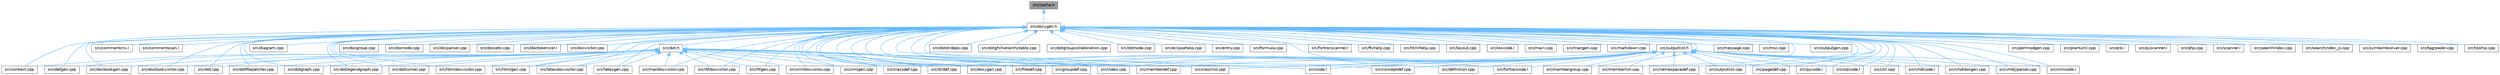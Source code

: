 digraph "src/cache.h"
{
 // INTERACTIVE_SVG=YES
 // LATEX_PDF_SIZE
  bgcolor="transparent";
  edge [fontname=Helvetica,fontsize=10,labelfontname=Helvetica,labelfontsize=10];
  node [fontname=Helvetica,fontsize=10,shape=box,height=0.2,width=0.4];
  Node1 [label="src/cache.h",height=0.2,width=0.4,color="gray40", fillcolor="grey60", style="filled", fontcolor="black",tooltip=" "];
  Node1 -> Node2 [dir="back",color="steelblue1",style="solid"];
  Node2 [label="src/doxygen.h",height=0.2,width=0.4,color="grey40", fillcolor="white", style="filled",URL="$d1/da1/doxygen_8h.html",tooltip=" "];
  Node2 -> Node3 [dir="back",color="steelblue1",style="solid"];
  Node3 [label="src/classdef.cpp",height=0.2,width=0.4,color="grey40", fillcolor="white", style="filled",URL="$de/d89/classdef_8cpp.html",tooltip=" "];
  Node2 -> Node4 [dir="back",color="steelblue1",style="solid"];
  Node4 [label="src/classlist.cpp",height=0.2,width=0.4,color="grey40", fillcolor="white", style="filled",URL="$d6/d10/classlist_8cpp.html",tooltip=" "];
  Node2 -> Node5 [dir="back",color="steelblue1",style="solid"];
  Node5 [label="src/code.l",height=0.2,width=0.4,color="grey40", fillcolor="white", style="filled",URL="$da/d1f/code_8l.html",tooltip=" "];
  Node2 -> Node6 [dir="back",color="steelblue1",style="solid"];
  Node6 [label="src/commentcnv.l",height=0.2,width=0.4,color="grey40", fillcolor="white", style="filled",URL="$d0/d47/commentcnv_8l.html",tooltip=" "];
  Node2 -> Node7 [dir="back",color="steelblue1",style="solid"];
  Node7 [label="src/commentscan.l",height=0.2,width=0.4,color="grey40", fillcolor="white", style="filled",URL="$d7/d5f/commentscan_8l.html",tooltip=" "];
  Node2 -> Node8 [dir="back",color="steelblue1",style="solid"];
  Node8 [label="src/conceptdef.cpp",height=0.2,width=0.4,color="grey40", fillcolor="white", style="filled",URL="$d8/d0a/conceptdef_8cpp.html",tooltip=" "];
  Node2 -> Node9 [dir="back",color="steelblue1",style="solid"];
  Node9 [label="src/context.cpp",height=0.2,width=0.4,color="grey40", fillcolor="white", style="filled",URL="$db/d12/context_8cpp.html",tooltip=" "];
  Node2 -> Node10 [dir="back",color="steelblue1",style="solid"];
  Node10 [label="src/defgen.cpp",height=0.2,width=0.4,color="grey40", fillcolor="white", style="filled",URL="$d3/d17/defgen_8cpp.html",tooltip=" "];
  Node2 -> Node11 [dir="back",color="steelblue1",style="solid"];
  Node11 [label="src/definition.cpp",height=0.2,width=0.4,color="grey40", fillcolor="white", style="filled",URL="$d3/dea/definition_8cpp.html",tooltip=" "];
  Node2 -> Node12 [dir="back",color="steelblue1",style="solid"];
  Node12 [label="src/diagram.cpp",height=0.2,width=0.4,color="grey40", fillcolor="white", style="filled",URL="$da/d0d/diagram_8cpp.html",tooltip=" "];
  Node2 -> Node13 [dir="back",color="steelblue1",style="solid"];
  Node13 [label="src/dirdef.cpp",height=0.2,width=0.4,color="grey40", fillcolor="white", style="filled",URL="$d8/d52/dirdef_8cpp.html",tooltip=" "];
  Node2 -> Node14 [dir="back",color="steelblue1",style="solid"];
  Node14 [label="src/docbookgen.cpp",height=0.2,width=0.4,color="grey40", fillcolor="white", style="filled",URL="$d8/d29/docbookgen_8cpp.html",tooltip=" "];
  Node2 -> Node15 [dir="back",color="steelblue1",style="solid"];
  Node15 [label="src/docbookvisitor.cpp",height=0.2,width=0.4,color="grey40", fillcolor="white", style="filled",URL="$dc/d05/docbookvisitor_8cpp.html",tooltip=" "];
  Node2 -> Node16 [dir="back",color="steelblue1",style="solid"];
  Node16 [label="src/docgroup.cpp",height=0.2,width=0.4,color="grey40", fillcolor="white", style="filled",URL="$d3/d36/docgroup_8cpp.html",tooltip=" "];
  Node2 -> Node17 [dir="back",color="steelblue1",style="solid"];
  Node17 [label="src/docnode.cpp",height=0.2,width=0.4,color="grey40", fillcolor="white", style="filled",URL="$d0/d2b/docnode_8cpp.html",tooltip=" "];
  Node2 -> Node18 [dir="back",color="steelblue1",style="solid"];
  Node18 [label="src/docparser.cpp",height=0.2,width=0.4,color="grey40", fillcolor="white", style="filled",URL="$da/d17/docparser_8cpp.html",tooltip=" "];
  Node2 -> Node19 [dir="back",color="steelblue1",style="solid"];
  Node19 [label="src/docsets.cpp",height=0.2,width=0.4,color="grey40", fillcolor="white", style="filled",URL="$d7/d8f/docsets_8cpp.html",tooltip=" "];
  Node2 -> Node20 [dir="back",color="steelblue1",style="solid"];
  Node20 [label="src/doctokenizer.l",height=0.2,width=0.4,color="grey40", fillcolor="white", style="filled",URL="$d1/d39/doctokenizer_8l.html",tooltip=" "];
  Node2 -> Node21 [dir="back",color="steelblue1",style="solid"];
  Node21 [label="src/docvisitor.cpp",height=0.2,width=0.4,color="grey40", fillcolor="white", style="filled",URL="$da/d39/docvisitor_8cpp.html",tooltip=" "];
  Node2 -> Node22 [dir="back",color="steelblue1",style="solid"];
  Node22 [label="src/dot.cpp",height=0.2,width=0.4,color="grey40", fillcolor="white", style="filled",URL="$de/daa/dot_8cpp.html",tooltip=" "];
  Node2 -> Node23 [dir="back",color="steelblue1",style="solid"];
  Node23 [label="src/dot.h",height=0.2,width=0.4,color="grey40", fillcolor="white", style="filled",URL="$d6/d4a/dot_8h.html",tooltip=" "];
  Node23 -> Node3 [dir="back",color="steelblue1",style="solid"];
  Node23 -> Node9 [dir="back",color="steelblue1",style="solid"];
  Node23 -> Node10 [dir="back",color="steelblue1",style="solid"];
  Node23 -> Node13 [dir="back",color="steelblue1",style="solid"];
  Node23 -> Node14 [dir="back",color="steelblue1",style="solid"];
  Node23 -> Node15 [dir="back",color="steelblue1",style="solid"];
  Node23 -> Node22 [dir="back",color="steelblue1",style="solid"];
  Node23 -> Node24 [dir="back",color="steelblue1",style="solid"];
  Node24 [label="src/dotfilepatcher.cpp",height=0.2,width=0.4,color="grey40", fillcolor="white", style="filled",URL="$d9/d92/dotfilepatcher_8cpp.html",tooltip=" "];
  Node23 -> Node25 [dir="back",color="steelblue1",style="solid"];
  Node25 [label="src/dotgraph.cpp",height=0.2,width=0.4,color="grey40", fillcolor="white", style="filled",URL="$de/d45/dotgraph_8cpp.html",tooltip=" "];
  Node23 -> Node26 [dir="back",color="steelblue1",style="solid"];
  Node26 [label="src/dotlegendgraph.cpp",height=0.2,width=0.4,color="grey40", fillcolor="white", style="filled",URL="$d4/d33/dotlegendgraph_8cpp.html",tooltip=" "];
  Node23 -> Node27 [dir="back",color="steelblue1",style="solid"];
  Node27 [label="src/dotrunner.cpp",height=0.2,width=0.4,color="grey40", fillcolor="white", style="filled",URL="$d1/dfe/dotrunner_8cpp.html",tooltip=" "];
  Node23 -> Node28 [dir="back",color="steelblue1",style="solid"];
  Node28 [label="src/doxygen.cpp",height=0.2,width=0.4,color="grey40", fillcolor="white", style="filled",URL="$dc/d98/doxygen_8cpp.html",tooltip=" "];
  Node23 -> Node29 [dir="back",color="steelblue1",style="solid"];
  Node29 [label="src/filedef.cpp",height=0.2,width=0.4,color="grey40", fillcolor="white", style="filled",URL="$d6/ddc/filedef_8cpp.html",tooltip=" "];
  Node23 -> Node30 [dir="back",color="steelblue1",style="solid"];
  Node30 [label="src/groupdef.cpp",height=0.2,width=0.4,color="grey40", fillcolor="white", style="filled",URL="$d6/d42/groupdef_8cpp.html",tooltip=" "];
  Node23 -> Node31 [dir="back",color="steelblue1",style="solid"];
  Node31 [label="src/htmldocvisitor.cpp",height=0.2,width=0.4,color="grey40", fillcolor="white", style="filled",URL="$da/db0/htmldocvisitor_8cpp.html",tooltip=" "];
  Node23 -> Node32 [dir="back",color="steelblue1",style="solid"];
  Node32 [label="src/htmlgen.cpp",height=0.2,width=0.4,color="grey40", fillcolor="white", style="filled",URL="$d8/d6e/htmlgen_8cpp.html",tooltip=" "];
  Node23 -> Node33 [dir="back",color="steelblue1",style="solid"];
  Node33 [label="src/index.cpp",height=0.2,width=0.4,color="grey40", fillcolor="white", style="filled",URL="$db/d14/index_8cpp.html",tooltip="This file contains functions for the various index pages."];
  Node23 -> Node34 [dir="back",color="steelblue1",style="solid"];
  Node34 [label="src/latexdocvisitor.cpp",height=0.2,width=0.4,color="grey40", fillcolor="white", style="filled",URL="$d1/d4e/latexdocvisitor_8cpp.html",tooltip=" "];
  Node23 -> Node35 [dir="back",color="steelblue1",style="solid"];
  Node35 [label="src/latexgen.cpp",height=0.2,width=0.4,color="grey40", fillcolor="white", style="filled",URL="$d4/d42/latexgen_8cpp.html",tooltip=" "];
  Node23 -> Node36 [dir="back",color="steelblue1",style="solid"];
  Node36 [label="src/mandocvisitor.cpp",height=0.2,width=0.4,color="grey40", fillcolor="white", style="filled",URL="$d8/dde/mandocvisitor_8cpp.html",tooltip=" "];
  Node23 -> Node37 [dir="back",color="steelblue1",style="solid"];
  Node37 [label="src/memberdef.cpp",height=0.2,width=0.4,color="grey40", fillcolor="white", style="filled",URL="$d0/d72/memberdef_8cpp.html",tooltip=" "];
  Node23 -> Node38 [dir="back",color="steelblue1",style="solid"];
  Node38 [label="src/rtfdocvisitor.cpp",height=0.2,width=0.4,color="grey40", fillcolor="white", style="filled",URL="$de/d9a/rtfdocvisitor_8cpp.html",tooltip=" "];
  Node23 -> Node39 [dir="back",color="steelblue1",style="solid"];
  Node39 [label="src/rtfgen.cpp",height=0.2,width=0.4,color="grey40", fillcolor="white", style="filled",URL="$d0/d9c/rtfgen_8cpp.html",tooltip=" "];
  Node23 -> Node40 [dir="back",color="steelblue1",style="solid"];
  Node40 [label="src/xmldocvisitor.cpp",height=0.2,width=0.4,color="grey40", fillcolor="white", style="filled",URL="$dd/db6/xmldocvisitor_8cpp.html",tooltip=" "];
  Node23 -> Node41 [dir="back",color="steelblue1",style="solid"];
  Node41 [label="src/xmlgen.cpp",height=0.2,width=0.4,color="grey40", fillcolor="white", style="filled",URL="$d0/dc3/xmlgen_8cpp.html",tooltip=" "];
  Node2 -> Node42 [dir="back",color="steelblue1",style="solid"];
  Node42 [label="src/dotdirdeps.cpp",height=0.2,width=0.4,color="grey40", fillcolor="white", style="filled",URL="$da/d45/dotdirdeps_8cpp.html",tooltip=" "];
  Node2 -> Node24 [dir="back",color="steelblue1",style="solid"];
  Node2 -> Node43 [dir="back",color="steelblue1",style="solid"];
  Node43 [label="src/dotgfxhierarchytable.cpp",height=0.2,width=0.4,color="grey40", fillcolor="white", style="filled",URL="$d4/d09/dotgfxhierarchytable_8cpp.html",tooltip=" "];
  Node2 -> Node25 [dir="back",color="steelblue1",style="solid"];
  Node2 -> Node44 [dir="back",color="steelblue1",style="solid"];
  Node44 [label="src/dotgroupcollaboration.cpp",height=0.2,width=0.4,color="grey40", fillcolor="white", style="filled",URL="$d1/d86/dotgroupcollaboration_8cpp.html",tooltip=" "];
  Node2 -> Node26 [dir="back",color="steelblue1",style="solid"];
  Node2 -> Node45 [dir="back",color="steelblue1",style="solid"];
  Node45 [label="src/dotnode.cpp",height=0.2,width=0.4,color="grey40", fillcolor="white", style="filled",URL="$df/d58/dotnode_8cpp.html",tooltip=" "];
  Node2 -> Node27 [dir="back",color="steelblue1",style="solid"];
  Node2 -> Node28 [dir="back",color="steelblue1",style="solid"];
  Node2 -> Node46 [dir="back",color="steelblue1",style="solid"];
  Node46 [label="src/eclipsehelp.cpp",height=0.2,width=0.4,color="grey40", fillcolor="white", style="filled",URL="$d8/d56/eclipsehelp_8cpp.html",tooltip=" "];
  Node2 -> Node47 [dir="back",color="steelblue1",style="solid"];
  Node47 [label="src/entry.cpp",height=0.2,width=0.4,color="grey40", fillcolor="white", style="filled",URL="$d2/dd2/entry_8cpp.html",tooltip=" "];
  Node2 -> Node29 [dir="back",color="steelblue1",style="solid"];
  Node2 -> Node48 [dir="back",color="steelblue1",style="solid"];
  Node48 [label="src/formula.cpp",height=0.2,width=0.4,color="grey40", fillcolor="white", style="filled",URL="$d7/d5b/formula_8cpp.html",tooltip=" "];
  Node2 -> Node49 [dir="back",color="steelblue1",style="solid"];
  Node49 [label="src/fortrancode.l",height=0.2,width=0.4,color="grey40", fillcolor="white", style="filled",URL="$d9/d5b/fortrancode_8l.html",tooltip=" "];
  Node2 -> Node50 [dir="back",color="steelblue1",style="solid"];
  Node50 [label="src/fortranscanner.l",height=0.2,width=0.4,color="grey40", fillcolor="white", style="filled",URL="$dd/d00/fortranscanner_8l.html",tooltip=" "];
  Node2 -> Node51 [dir="back",color="steelblue1",style="solid"];
  Node51 [label="src/ftvhelp.cpp",height=0.2,width=0.4,color="grey40", fillcolor="white", style="filled",URL="$db/d41/ftvhelp_8cpp.html",tooltip=" "];
  Node2 -> Node30 [dir="back",color="steelblue1",style="solid"];
  Node2 -> Node31 [dir="back",color="steelblue1",style="solid"];
  Node2 -> Node32 [dir="back",color="steelblue1",style="solid"];
  Node2 -> Node52 [dir="back",color="steelblue1",style="solid"];
  Node52 [label="src/htmlhelp.cpp",height=0.2,width=0.4,color="grey40", fillcolor="white", style="filled",URL="$d3/d4b/htmlhelp_8cpp.html",tooltip=" "];
  Node2 -> Node33 [dir="back",color="steelblue1",style="solid"];
  Node2 -> Node34 [dir="back",color="steelblue1",style="solid"];
  Node2 -> Node35 [dir="back",color="steelblue1",style="solid"];
  Node2 -> Node53 [dir="back",color="steelblue1",style="solid"];
  Node53 [label="src/layout.cpp",height=0.2,width=0.4,color="grey40", fillcolor="white", style="filled",URL="$db/d16/layout_8cpp.html",tooltip=" "];
  Node2 -> Node54 [dir="back",color="steelblue1",style="solid"];
  Node54 [label="src/lexcode.l",height=0.2,width=0.4,color="grey40", fillcolor="white", style="filled",URL="$d0/d7e/lexcode_8l.html",tooltip=" "];
  Node2 -> Node55 [dir="back",color="steelblue1",style="solid"];
  Node55 [label="src/main.cpp",height=0.2,width=0.4,color="grey40", fillcolor="white", style="filled",URL="$df/d0a/main_8cpp.html",tooltip="main entry point for doxygen"];
  Node2 -> Node36 [dir="back",color="steelblue1",style="solid"];
  Node2 -> Node56 [dir="back",color="steelblue1",style="solid"];
  Node56 [label="src/mangen.cpp",height=0.2,width=0.4,color="grey40", fillcolor="white", style="filled",URL="$d7/de7/mangen_8cpp.html",tooltip=" "];
  Node2 -> Node57 [dir="back",color="steelblue1",style="solid"];
  Node57 [label="src/markdown.cpp",height=0.2,width=0.4,color="grey40", fillcolor="white", style="filled",URL="$de/d04/markdown_8cpp.html",tooltip=" "];
  Node2 -> Node37 [dir="back",color="steelblue1",style="solid"];
  Node2 -> Node58 [dir="back",color="steelblue1",style="solid"];
  Node58 [label="src/membergroup.cpp",height=0.2,width=0.4,color="grey40", fillcolor="white", style="filled",URL="$d6/d18/membergroup_8cpp.html",tooltip=" "];
  Node2 -> Node59 [dir="back",color="steelblue1",style="solid"];
  Node59 [label="src/memberlist.cpp",height=0.2,width=0.4,color="grey40", fillcolor="white", style="filled",URL="$d0/d14/memberlist_8cpp.html",tooltip=" "];
  Node2 -> Node60 [dir="back",color="steelblue1",style="solid"];
  Node60 [label="src/message.cpp",height=0.2,width=0.4,color="grey40", fillcolor="white", style="filled",URL="$d8/d6a/message_8cpp.html",tooltip=" "];
  Node2 -> Node61 [dir="back",color="steelblue1",style="solid"];
  Node61 [label="src/msc.cpp",height=0.2,width=0.4,color="grey40", fillcolor="white", style="filled",URL="$db/d33/msc_8cpp.html",tooltip=" "];
  Node2 -> Node62 [dir="back",color="steelblue1",style="solid"];
  Node62 [label="src/namespacedef.cpp",height=0.2,width=0.4,color="grey40", fillcolor="white", style="filled",URL="$d7/d1c/namespacedef_8cpp.html",tooltip=" "];
  Node2 -> Node63 [dir="back",color="steelblue1",style="solid"];
  Node63 [label="src/outputgen.cpp",height=0.2,width=0.4,color="grey40", fillcolor="white", style="filled",URL="$d0/d17/outputgen_8cpp.html",tooltip=" "];
  Node2 -> Node64 [dir="back",color="steelblue1",style="solid"];
  Node64 [label="src/outputlist.cpp",height=0.2,width=0.4,color="grey40", fillcolor="white", style="filled",URL="$db/dd8/outputlist_8cpp.html",tooltip=" "];
  Node2 -> Node65 [dir="back",color="steelblue1",style="solid"];
  Node65 [label="src/outputlist.h",height=0.2,width=0.4,color="grey40", fillcolor="white", style="filled",URL="$d2/db9/outputlist_8h.html",tooltip=" "];
  Node65 -> Node3 [dir="back",color="steelblue1",style="solid"];
  Node65 -> Node4 [dir="back",color="steelblue1",style="solid"];
  Node65 -> Node5 [dir="back",color="steelblue1",style="solid"];
  Node65 -> Node8 [dir="back",color="steelblue1",style="solid"];
  Node65 -> Node11 [dir="back",color="steelblue1",style="solid"];
  Node65 -> Node13 [dir="back",color="steelblue1",style="solid"];
  Node65 -> Node28 [dir="back",color="steelblue1",style="solid"];
  Node65 -> Node29 [dir="back",color="steelblue1",style="solid"];
  Node65 -> Node49 [dir="back",color="steelblue1",style="solid"];
  Node65 -> Node30 [dir="back",color="steelblue1",style="solid"];
  Node65 -> Node33 [dir="back",color="steelblue1",style="solid"];
  Node65 -> Node37 [dir="back",color="steelblue1",style="solid"];
  Node65 -> Node58 [dir="back",color="steelblue1",style="solid"];
  Node65 -> Node59 [dir="back",color="steelblue1",style="solid"];
  Node65 -> Node62 [dir="back",color="steelblue1",style="solid"];
  Node65 -> Node64 [dir="back",color="steelblue1",style="solid"];
  Node65 -> Node66 [dir="back",color="steelblue1",style="solid"];
  Node66 [label="src/pagedef.cpp",height=0.2,width=0.4,color="grey40", fillcolor="white", style="filled",URL="$d9/db4/pagedef_8cpp.html",tooltip=" "];
  Node65 -> Node67 [dir="back",color="steelblue1",style="solid"];
  Node67 [label="src/pycode.l",height=0.2,width=0.4,color="grey40", fillcolor="white", style="filled",URL="$d3/ded/pycode_8l.html",tooltip=" "];
  Node65 -> Node68 [dir="back",color="steelblue1",style="solid"];
  Node68 [label="src/sqlcode.l",height=0.2,width=0.4,color="grey40", fillcolor="white", style="filled",URL="$d2/dda/sqlcode_8l.html",tooltip=" "];
  Node65 -> Node69 [dir="back",color="steelblue1",style="solid"];
  Node69 [label="src/util.cpp",height=0.2,width=0.4,color="grey40", fillcolor="white", style="filled",URL="$df/d2d/util_8cpp.html",tooltip=" "];
  Node65 -> Node70 [dir="back",color="steelblue1",style="solid"];
  Node70 [label="src/vhdlcode.l",height=0.2,width=0.4,color="grey40", fillcolor="white", style="filled",URL="$d5/d6a/vhdlcode_8l.html",tooltip=" "];
  Node65 -> Node71 [dir="back",color="steelblue1",style="solid"];
  Node71 [label="src/vhdldocgen.cpp",height=0.2,width=0.4,color="grey40", fillcolor="white", style="filled",URL="$de/dea/vhdldocgen_8cpp.html",tooltip=" "];
  Node65 -> Node72 [dir="back",color="steelblue1",style="solid"];
  Node72 [label="src/vhdljjparser.cpp",height=0.2,width=0.4,color="grey40", fillcolor="white", style="filled",URL="$d1/d86/vhdljjparser_8cpp.html",tooltip=" "];
  Node65 -> Node73 [dir="back",color="steelblue1",style="solid"];
  Node73 [label="src/xmlcode.l",height=0.2,width=0.4,color="grey40", fillcolor="white", style="filled",URL="$dc/dc1/xmlcode_8l.html",tooltip=" "];
  Node2 -> Node66 [dir="back",color="steelblue1",style="solid"];
  Node2 -> Node74 [dir="back",color="steelblue1",style="solid"];
  Node74 [label="src/perlmodgen.cpp",height=0.2,width=0.4,color="grey40", fillcolor="white", style="filled",URL="$de/dd0/perlmodgen_8cpp.html",tooltip=" "];
  Node2 -> Node75 [dir="back",color="steelblue1",style="solid"];
  Node75 [label="src/plantuml.cpp",height=0.2,width=0.4,color="grey40", fillcolor="white", style="filled",URL="$d7/d5b/plantuml_8cpp.html",tooltip=" "];
  Node2 -> Node76 [dir="back",color="steelblue1",style="solid"];
  Node76 [label="src/pre.l",height=0.2,width=0.4,color="grey40", fillcolor="white", style="filled",URL="$d0/da7/pre_8l.html",tooltip=" "];
  Node2 -> Node67 [dir="back",color="steelblue1",style="solid"];
  Node2 -> Node77 [dir="back",color="steelblue1",style="solid"];
  Node77 [label="src/pyscanner.l",height=0.2,width=0.4,color="grey40", fillcolor="white", style="filled",URL="$de/d2b/pyscanner_8l.html",tooltip=" "];
  Node2 -> Node78 [dir="back",color="steelblue1",style="solid"];
  Node78 [label="src/qhp.cpp",height=0.2,width=0.4,color="grey40", fillcolor="white", style="filled",URL="$d9/d45/qhp_8cpp.html",tooltip=" "];
  Node2 -> Node38 [dir="back",color="steelblue1",style="solid"];
  Node2 -> Node39 [dir="back",color="steelblue1",style="solid"];
  Node2 -> Node79 [dir="back",color="steelblue1",style="solid"];
  Node79 [label="src/scanner.l",height=0.2,width=0.4,color="grey40", fillcolor="white", style="filled",URL="$da/d11/scanner_8l.html",tooltip=" "];
  Node2 -> Node80 [dir="back",color="steelblue1",style="solid"];
  Node80 [label="src/searchindex.cpp",height=0.2,width=0.4,color="grey40", fillcolor="white", style="filled",URL="$d7/d79/searchindex_8cpp.html",tooltip=" "];
  Node2 -> Node81 [dir="back",color="steelblue1",style="solid"];
  Node81 [label="src/searchindex_js.cpp",height=0.2,width=0.4,color="grey40", fillcolor="white", style="filled",URL="$d9/d2f/searchindex__js_8cpp.html",tooltip=" "];
  Node2 -> Node68 [dir="back",color="steelblue1",style="solid"];
  Node2 -> Node82 [dir="back",color="steelblue1",style="solid"];
  Node82 [label="src/symbolresolver.cpp",height=0.2,width=0.4,color="grey40", fillcolor="white", style="filled",URL="$d2/d99/symbolresolver_8cpp.html",tooltip=" "];
  Node2 -> Node83 [dir="back",color="steelblue1",style="solid"];
  Node83 [label="src/tagreader.cpp",height=0.2,width=0.4,color="grey40", fillcolor="white", style="filled",URL="$d4/d7b/tagreader_8cpp.html",tooltip=" "];
  Node2 -> Node84 [dir="back",color="steelblue1",style="solid"];
  Node84 [label="src/tooltip.cpp",height=0.2,width=0.4,color="grey40", fillcolor="white", style="filled",URL="$d7/d56/tooltip_8cpp.html",tooltip=" "];
  Node2 -> Node69 [dir="back",color="steelblue1",style="solid"];
  Node2 -> Node70 [dir="back",color="steelblue1",style="solid"];
  Node2 -> Node71 [dir="back",color="steelblue1",style="solid"];
  Node2 -> Node72 [dir="back",color="steelblue1",style="solid"];
  Node2 -> Node73 [dir="back",color="steelblue1",style="solid"];
  Node2 -> Node40 [dir="back",color="steelblue1",style="solid"];
  Node2 -> Node41 [dir="back",color="steelblue1",style="solid"];
}
